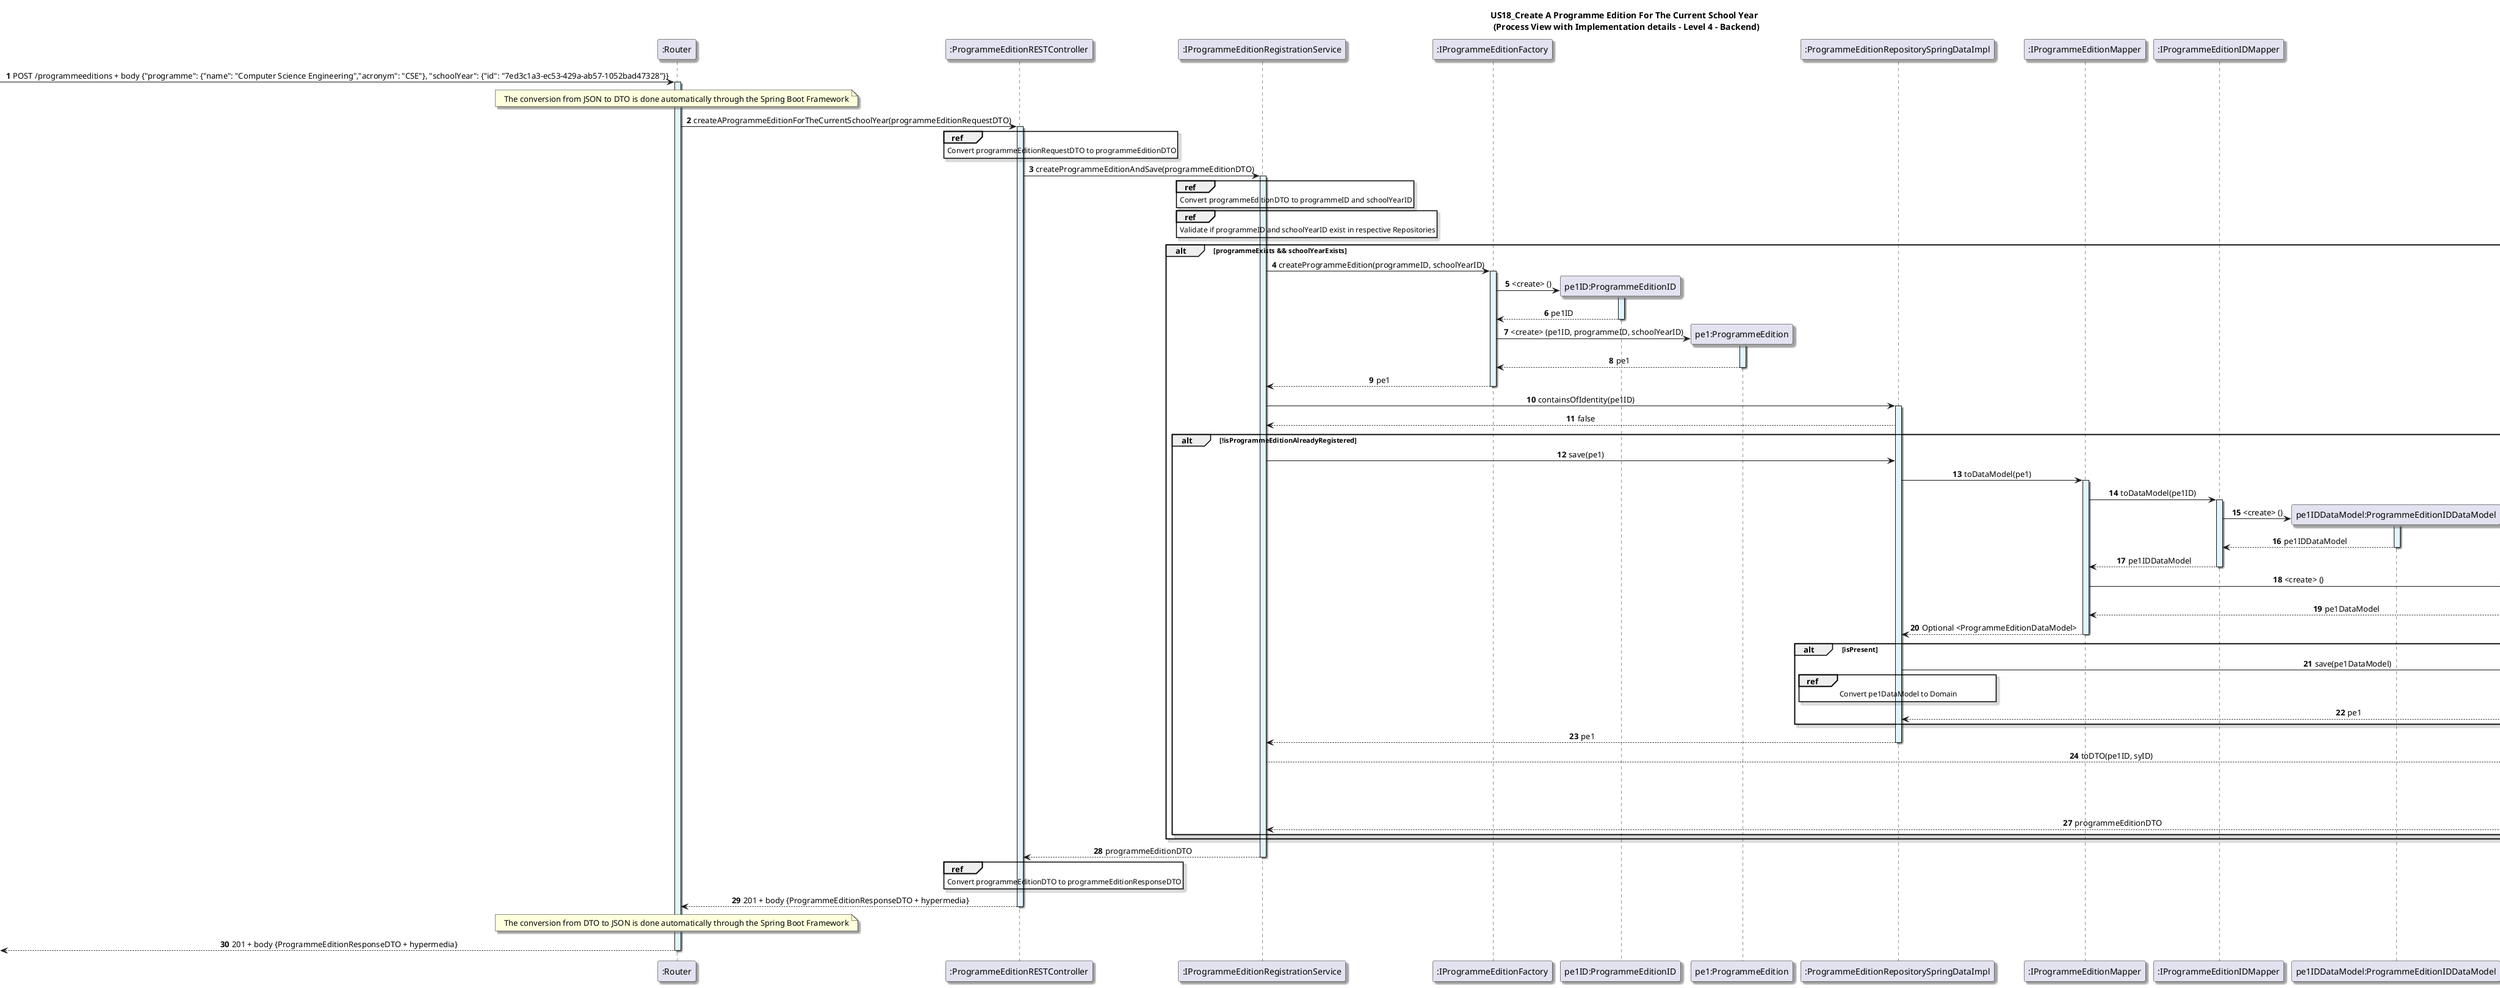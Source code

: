 @startuml
title : US18_Create A Programme Edition For The Current School Year \n (Process View with Implementation details - Level 4 - Backend)
autonumber
skinparam defaultTextAlignment center
skinparam shadowing true

participant ":Router" as Router
participant ":ProgrammeEditionRESTController" as CPEC
participant ":IProgrammeEditionRegistrationService" as PES
participant ":IProgrammeEditionFactory" as PEF


'get all programmes name

-> Router: POST /programmeeditions + body {"programme": {"name": "Computer Science Engineering","acronym": "CSE"}, "schoolYear": {"id": "7ed3c1a3-ec53-429a-ab57-1052bad47328"}}
activate Router #E1F5FE
note over Router: The conversion from JSON to DTO is done automatically through the Spring Boot Framework

'''''''''''''''''''''''''''''''''''''''''
Router -> CPEC: createAProgrammeEditionForTheCurrentSchoolYear(programmeEditionRequestDTO)

ref over CPEC
    Convert programmeEditionRequestDTO to programmeEditionDTO
end
'create programmeEdition for current School Year
activate CPEC #E1F5FE
CPEC -> PES:createProgrammeEditionAndSave(programmeEditionDTO)
ref over PES
    Convert programmeEditionDTO to programmeID and schoolYearID
end
activate PES #E1F5FE
ref over PES
    Validate if programmeID and schoolYearID exist in respective Repositories
end

alt programmeExists && schoolYearExists
PES -> PEF: createProgrammeEdition(programmeID, schoolYearID)
activate PEF #E1F5FE
create "pe1ID:ProgrammeEditionID" as PEID
PEF -> PEID : <create> ()
activate PEID #E1F5FE
PEID --> PEF: pe1ID
deactivate PEID
create "pe1:ProgrammeEdition" as PE

PEF -> PE : <create> (pe1ID, programmeID, schoolYearID)
activate PE #E1F5FE
participant ":ProgrammeEditionRepositorySpringDataImpl" as PER
PE --> PEF: pe1
deactivate PE
PEF --> PES: pe1
deactivate PEF
PES -> PER: containsOfIdentity(pe1ID)
activate PER #E1F5FE
PER --> PES: false

alt !isProgrammeEditionAlreadyRegistered
PES -> PER: save(pe1)
participant ":IProgrammeEditionMapper" as PEMapper
PER -> PEMapper: toDataModel(pe1)
activate PEMapper #E1F5FE
participant ":IProgrammeEditionIDMapper" as PEIDMapper
PEMapper -> PEIDMapper: toDataModel(pe1ID)
activate PEIDMapper #E1F5FE
create "pe1IDDataModel:ProgrammeEditionIDDataModel" as pe1IDDataModel
PEIDMapper -> pe1IDDataModel : <create> ()
activate pe1IDDataModel #E1F5FE
pe1IDDataModel --> PEIDMapper: pe1IDDataModel
deactivate pe1IDDataModel
PEIDMapper -->PEMapper: pe1IDDataModel
deactivate PEIDMapper
create "pe1DataModel:ProgrammeEditionDataModel" as pe1DataModel

PEMapper -> pe1DataModel : <create> ()
activate pe1DataModel #E1F5FE
pe1DataModel --> PEMapper: pe1DataModel
deactivate pe1DataModel
PEMapper --> PER: Optional <ProgrammeEditionDataModel>
deactivate PEMapper
alt isPresent
participant ":IProgrammeEditionSpringDataRepository" as IPER
PER -> IPER: save(pe1DataModel)
activate IPER #E1F5FE
ref over PER
Convert pe1DataModel to Domain
end
IPER--> PER: pe1
deactivate IPER
end
PER --> PES: pe1
deactivate PER
participant ":IProgrammeEditionAssembler" as ProgrammeEditionAssembler
PES --> ProgrammeEditionAssembler: toDTO(pe1ID, syID)
activate ProgrammeEditionAssembler #E1F5FE
create "programmeEditionDTO:ProgrammeEditionDTO" as programmeEditionDTO

ProgrammeEditionAssembler -> programmeEditionDTO : <create> ()
activate programmeEditionDTO #E1F5FE

programmeEditionDTO --> ProgrammeEditionAssembler: programmeEditionDTO
deactivate programmeEditionDTO
ProgrammeEditionAssembler --> PES: programmeEditionDTO
deactivate ProgrammeEditionAssembler

end
end
PES --> CPEC: programmeEditionDTO
deactivate PES
ref over CPEC
    Convert programmeEditionDTO to programmeEditionResponseDTO
end


CPEC --> Router : 201 + body {ProgrammeEditionResponseDTO + hypermedia}
deactivate CPEC
note over Router: The conversion from DTO to JSON is done automatically through the Spring Boot Framework

<-- Router: 201 + body {ProgrammeEditionResponseDTO + hypermedia}
deactivate Router
@enduml
